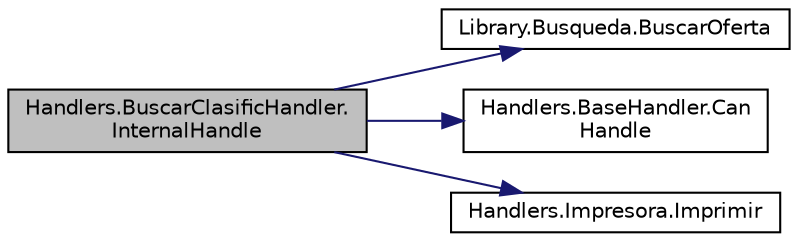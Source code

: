digraph "Handlers.BuscarClasificHandler.InternalHandle"
{
 // INTERACTIVE_SVG=YES
 // LATEX_PDF_SIZE
  edge [fontname="Helvetica",fontsize="10",labelfontname="Helvetica",labelfontsize="10"];
  node [fontname="Helvetica",fontsize="10",shape=record];
  rankdir="LR";
  Node1 [label="Handlers.BuscarClasificHandler.\lInternalHandle",height=0.2,width=0.4,color="black", fillcolor="grey75", style="filled", fontcolor="black",tooltip="Procesa el mensaje \"chau\" y retorna true; retorna false en caso contrario."];
  Node1 -> Node2 [color="midnightblue",fontsize="10",style="solid",fontname="Helvetica"];
  Node2 [label="Library.Busqueda.BuscarOferta",height=0.2,width=0.4,color="black", fillcolor="white", style="filled",URL="$classLibrary_1_1Busqueda.html#abf75d4c612f608449c7abf723020cd92",tooltip="La función para buscar ofertas reciben un string con las palabras a buscar y revisa cada oferta para ..."];
  Node1 -> Node3 [color="midnightblue",fontsize="10",style="solid",fontname="Helvetica"];
  Node3 [label="Handlers.BaseHandler.Can\lHandle",height=0.2,width=0.4,color="black", fillcolor="white", style="filled",URL="$classHandlers_1_1BaseHandler.html#a01de32372e80b2d11fecdb9ea45f758e",tooltip="Determina si este \"handler\" puede procesar el mensaje. En la clase base se utiliza el array BaseHandl..."];
  Node1 -> Node4 [color="midnightblue",fontsize="10",style="solid",fontname="Helvetica"];
  Node4 [label="Handlers.Impresora.Imprimir",height=0.2,width=0.4,color="black", fillcolor="white", style="filled",URL="$classHandlers_1_1Impresora.html#a4c5023edb4ab655dbe4541097f2442de",tooltip="Funcion que recibe la lista de ofertas para imprimir."];
}
